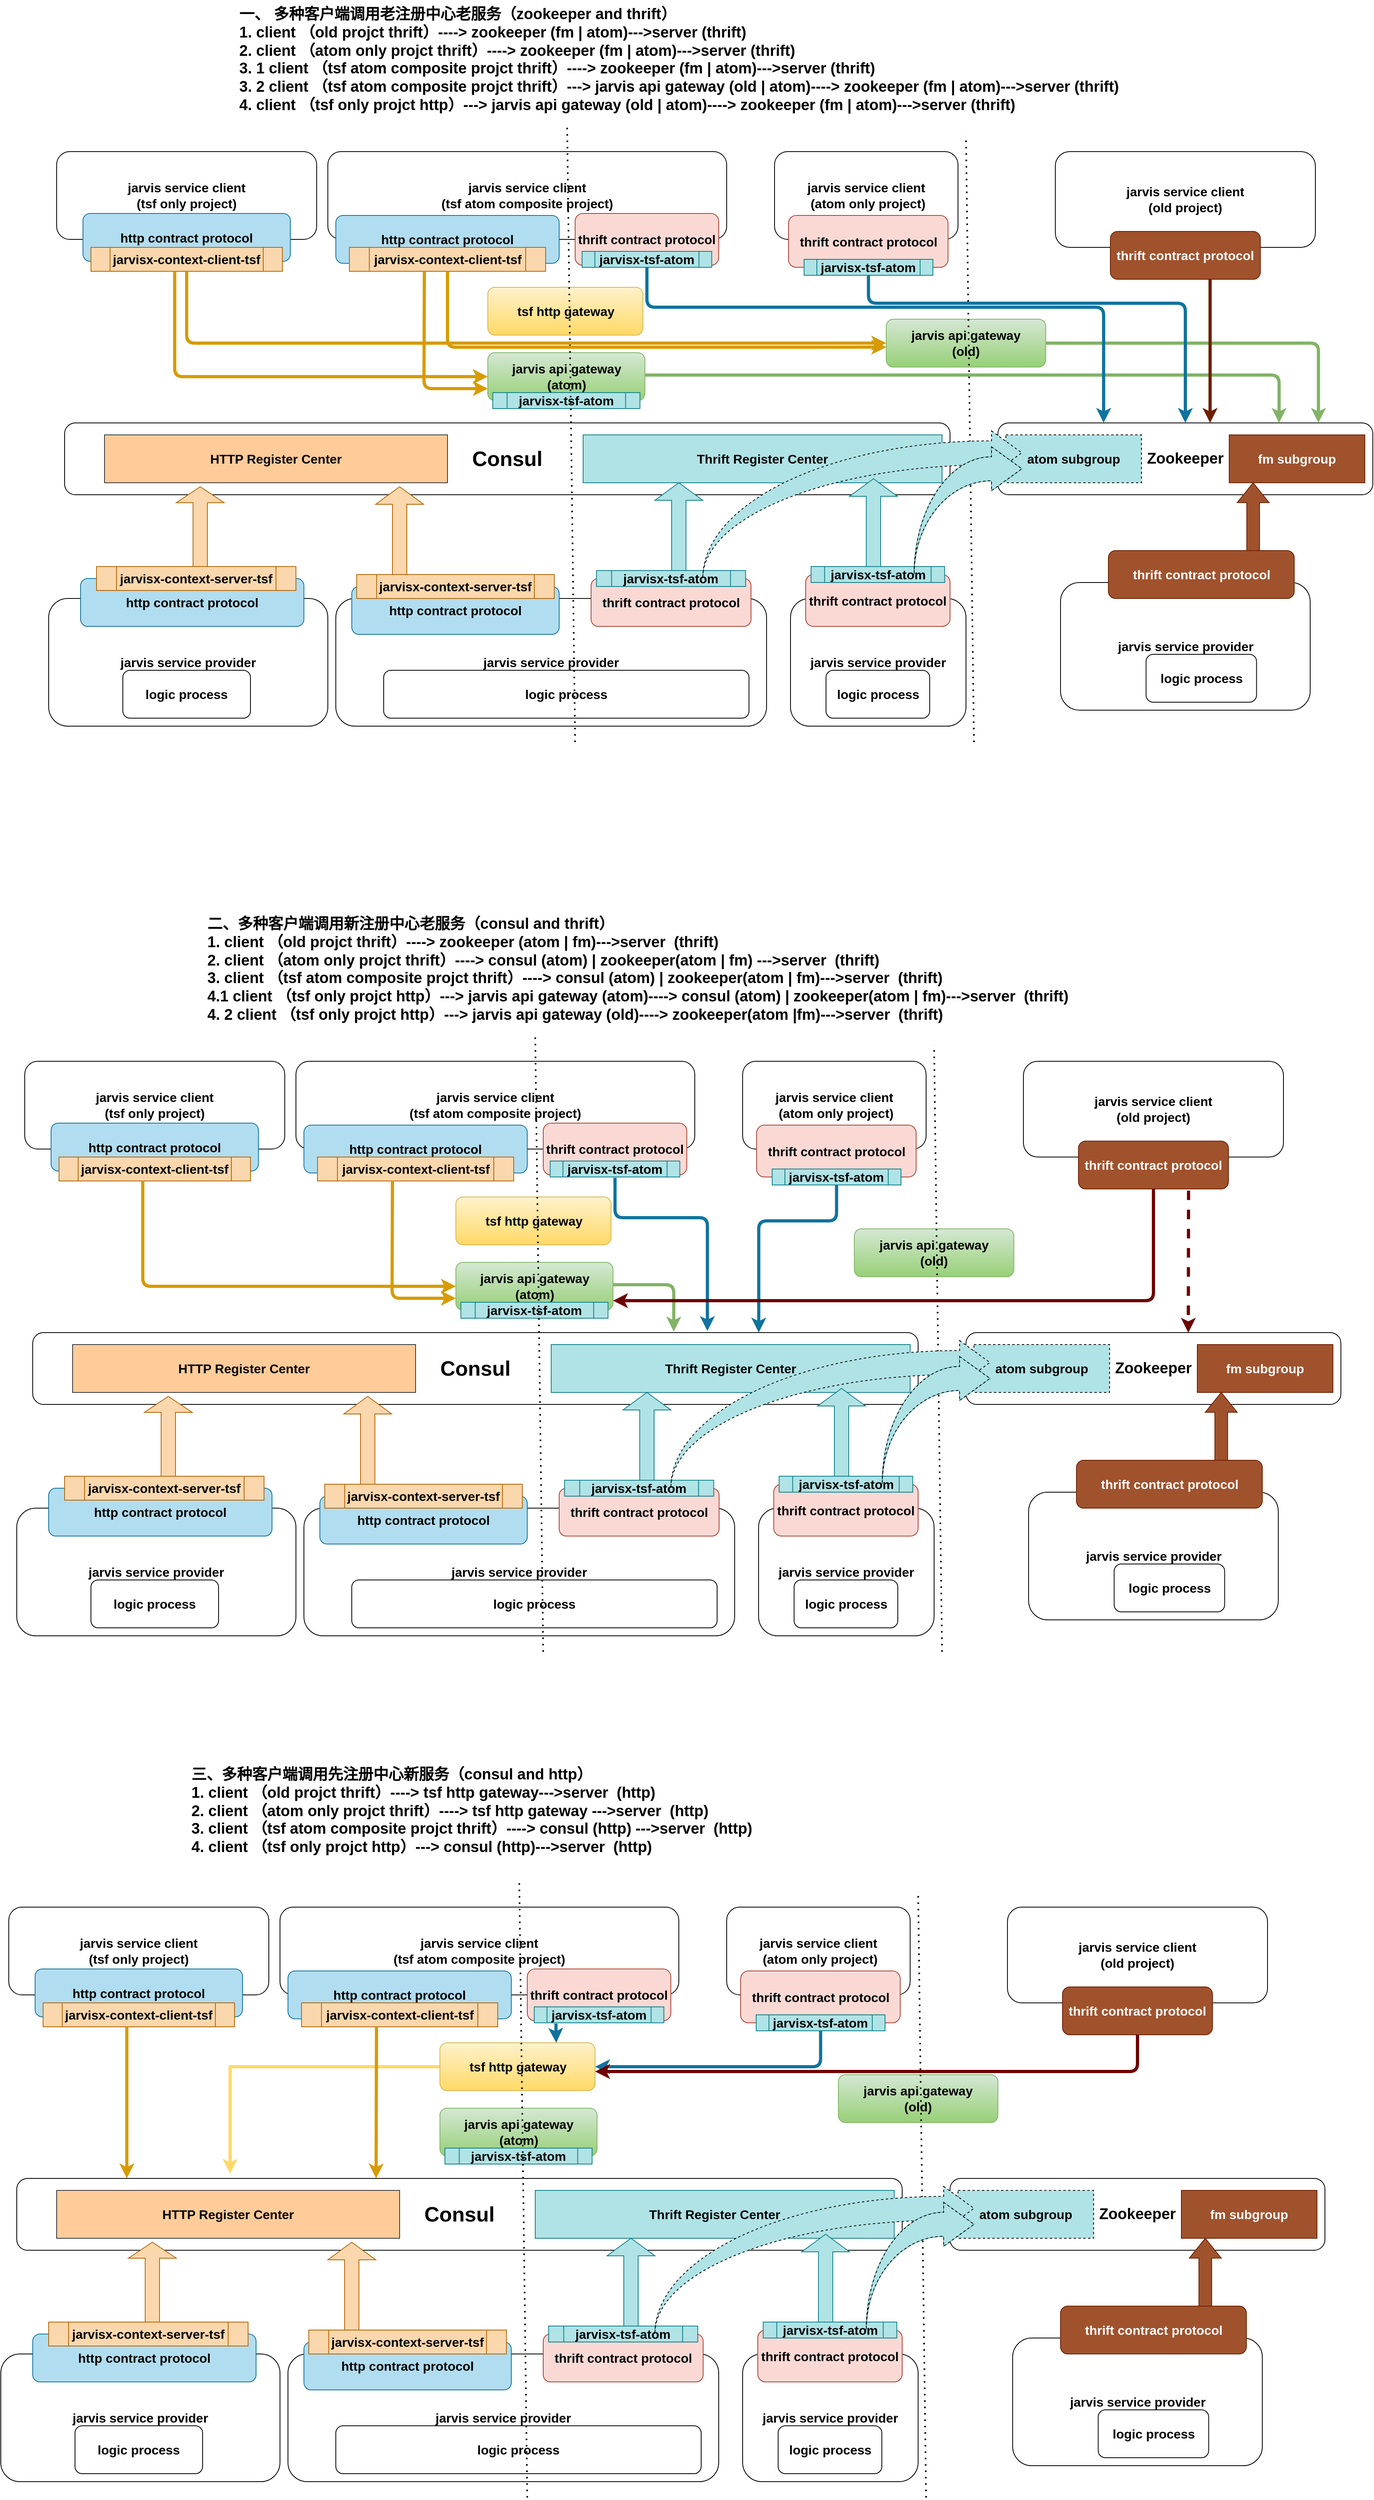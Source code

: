 <mxfile version="14.1.9" type="github">
  <diagram id="-b68cmkpjly45NJEYMcE" name="Page-1">
    <mxGraphModel dx="3504" dy="2352" grid="1" gridSize="10" guides="1" tooltips="1" connect="1" arrows="1" fold="1" page="1" pageScale="1" pageWidth="827" pageHeight="1169" math="0" shadow="0">
      <root>
        <mxCell id="0" />
        <mxCell id="1" parent="0" />
        <mxCell id="J-GAMBitPqSNVD4_ut0o-4" value="jarvis service provider" style="rounded=1;whiteSpace=wrap;html=1;fontStyle=1;align=center;horizontal=1;fontSize=16;" parent="1" vertex="1">
          <mxGeometry x="-260" y="390" width="540" height="160" as="geometry" />
        </mxCell>
        <mxCell id="J-GAMBitPqSNVD4_ut0o-15" value="tsf http gateway" style="rounded=1;whiteSpace=wrap;html=1;gradientColor=#ffd966;fillColor=#fff2cc;strokeColor=#d6b656;fontStyle=1;align=center;horizontal=1;fontSize=16;" parent="1" vertex="1">
          <mxGeometry x="-69.5" width="194.5" height="60" as="geometry" />
        </mxCell>
        <mxCell id="J-GAMBitPqSNVD4_ut0o-18" value="jarvis api gateway&lt;br style=&quot;font-size: 16px;&quot;&gt;(old)" style="rounded=1;whiteSpace=wrap;html=1;gradientColor=#97d077;fillColor=#d5e8d4;strokeColor=#82b366;fontStyle=1;align=center;horizontal=1;fontSize=16;" parent="1" vertex="1">
          <mxGeometry x="430" y="40" width="200" height="60" as="geometry" />
        </mxCell>
        <mxCell id="J-GAMBitPqSNVD4_ut0o-32" value="logic process" style="rounded=1;whiteSpace=wrap;html=1;fontStyle=1;align=center;horizontal=1;fontSize=16;" parent="1" vertex="1">
          <mxGeometry x="-200" y="480" width="458" height="60" as="geometry" />
        </mxCell>
        <mxCell id="J-GAMBitPqSNVD4_ut0o-40" value="Consul" style="rounded=1;whiteSpace=wrap;html=1;fontStyle=1;align=center;horizontal=1;fontSize=26;" parent="1" vertex="1">
          <mxGeometry x="-600" y="170" width="1110" height="90" as="geometry" />
        </mxCell>
        <mxCell id="J-GAMBitPqSNVD4_ut0o-41" value="Thrift Register Center" style="rounded=0;whiteSpace=wrap;html=1;fontStyle=1;align=center;horizontal=1;fontSize=16;fillColor=#b0e3e6;strokeColor=#0e8088;" parent="1" vertex="1">
          <mxGeometry x="50" y="185" width="450" height="60" as="geometry" />
        </mxCell>
        <mxCell id="J-GAMBitPqSNVD4_ut0o-42" value="HTTP Register Center" style="rounded=0;whiteSpace=wrap;html=1;fontStyle=1;align=center;horizontal=1;fontSize=16;fillColor=#ffcc99;strokeColor=#36393d;" parent="1" vertex="1">
          <mxGeometry x="-550" y="185" width="430" height="60" as="geometry" />
        </mxCell>
        <mxCell id="J-GAMBitPqSNVD4_ut0o-50" value="thrift contract protocol" style="rounded=1;whiteSpace=wrap;html=1;fillColor=#fad9d5;strokeColor=#ae4132;fontStyle=1;align=center;horizontal=1;fontSize=16;" parent="1" vertex="1">
          <mxGeometry x="60" y="365" width="200.5" height="60" as="geometry" />
        </mxCell>
        <mxCell id="J-GAMBitPqSNVD4_ut0o-51" value="jarvisx-tsf-atom" style="shape=process;whiteSpace=wrap;html=1;backgroundOutline=1;fillColor=#b0e3e6;strokeColor=#0e8088;fontStyle=1;align=center;horizontal=1;fontSize=16;" parent="1" vertex="1">
          <mxGeometry x="66.75" y="355" width="187" height="20" as="geometry" />
        </mxCell>
        <mxCell id="J-GAMBitPqSNVD4_ut0o-58" value="jarvis service client&lt;br style=&quot;font-size: 16px;&quot;&gt;(old project)" style="rounded=1;whiteSpace=wrap;html=1;fontStyle=1;align=center;horizontal=1;fontSize=16;" parent="1" vertex="1">
          <mxGeometry x="642" y="-170" width="326" height="120" as="geometry" />
        </mxCell>
        <mxCell id="J-GAMBitPqSNVD4_ut0o-61" value="thrift contract protocol" style="rounded=1;whiteSpace=wrap;html=1;fillColor=#a0522d;strokeColor=#6D1F00;fontColor=#ffffff;fontStyle=1;align=center;horizontal=1;fontSize=16;" parent="1" vertex="1">
          <mxGeometry x="711" y="-70" width="188" height="60" as="geometry" />
        </mxCell>
        <mxCell id="J-GAMBitPqSNVD4_ut0o-62" value="jarvis service provider" style="rounded=1;whiteSpace=wrap;html=1;fontStyle=1;align=center;horizontal=1;fontSize=16;" parent="1" vertex="1">
          <mxGeometry x="648.5" y="370" width="313" height="160" as="geometry" />
        </mxCell>
        <mxCell id="J-GAMBitPqSNVD4_ut0o-63" value="thrift contract protocol" style="rounded=1;whiteSpace=wrap;html=1;fillColor=#a0522d;strokeColor=#6D1F00;fontColor=#ffffff;fontStyle=1;align=center;horizontal=1;fontSize=16;" parent="1" vertex="1">
          <mxGeometry x="708.5" y="330" width="233" height="60" as="geometry" />
        </mxCell>
        <mxCell id="J-GAMBitPqSNVD4_ut0o-65" value="Zookeeper" style="rounded=1;whiteSpace=wrap;html=1;fontStyle=1;align=center;horizontal=1;fontSize=19;" parent="1" vertex="1">
          <mxGeometry x="570" y="170" width="470" height="90" as="geometry" />
        </mxCell>
        <mxCell id="J-GAMBitPqSNVD4_ut0o-66" value="atom subgroup" style="rounded=0;whiteSpace=wrap;html=1;fontStyle=1;align=center;horizontal=1;fontSize=16;fillColor=#b0e3e6;dashed=1;strokeColor=#050505;" parent="1" vertex="1">
          <mxGeometry x="580" y="185" width="170" height="60" as="geometry" />
        </mxCell>
        <mxCell id="J-GAMBitPqSNVD4_ut0o-67" value="fm subgroup" style="rounded=0;whiteSpace=wrap;html=1;fontStyle=1;align=center;horizontal=1;fontSize=16;fillColor=#a0522d;strokeColor=#6D1F00;fontColor=#ffffff;" parent="1" vertex="1">
          <mxGeometry x="860" y="185" width="170" height="60" as="geometry" />
        </mxCell>
        <mxCell id="J-GAMBitPqSNVD4_ut0o-68" value="" style="endArrow=none;dashed=1;html=1;dashPattern=1 3;strokeWidth=2;fontStyle=1;align=center;horizontal=1;fontSize=16;" parent="1" edge="1">
          <mxGeometry width="50" height="50" relative="1" as="geometry">
            <mxPoint x="540" y="570" as="sourcePoint" />
            <mxPoint x="530" y="-190" as="targetPoint" />
          </mxGeometry>
        </mxCell>
        <mxCell id="J-GAMBitPqSNVD4_ut0o-69" value="logic process" style="rounded=1;whiteSpace=wrap;html=1;fontStyle=1;align=center;horizontal=1;fontSize=16;" parent="1" vertex="1">
          <mxGeometry x="755.75" y="460" width="138.5" height="60" as="geometry" />
        </mxCell>
        <mxCell id="J-GAMBitPqSNVD4_ut0o-73" value="jarvis api gateway&lt;br style=&quot;font-size: 16px;&quot;&gt;(atom)" style="rounded=1;whiteSpace=wrap;html=1;gradientColor=#97d077;fillColor=#d5e8d4;strokeColor=#82b366;fontStyle=1;align=center;horizontal=1;fontSize=16;" parent="1" vertex="1">
          <mxGeometry x="-69.5" y="82" width="197" height="60" as="geometry" />
        </mxCell>
        <mxCell id="J-GAMBitPqSNVD4_ut0o-74" value="jarvisx-tsf-atom" style="shape=process;whiteSpace=wrap;html=1;backgroundOutline=1;fillColor=#b0e3e6;strokeColor=#0e8088;fontStyle=1;align=center;horizontal=1;fontSize=16;" parent="1" vertex="1">
          <mxGeometry x="-63.25" y="132" width="184.5" height="20" as="geometry" />
        </mxCell>
        <mxCell id="J-GAMBitPqSNVD4_ut0o-75" value="http contract protocol" style="rounded=1;whiteSpace=wrap;html=1;fillColor=#b1ddf0;strokeColor=#10739e;fontStyle=1;align=center;horizontal=1;fontSize=16;" parent="1" vertex="1">
          <mxGeometry x="-240" y="375" width="260" height="60" as="geometry" />
        </mxCell>
        <mxCell id="J-GAMBitPqSNVD4_ut0o-76" value="jarvisx-context-server-tsf" style="shape=process;whiteSpace=wrap;html=1;backgroundOutline=1;fillColor=#fad7ac;strokeColor=#b46504;fontStyle=1;align=center;horizontal=1;fontSize=16;" parent="1" vertex="1">
          <mxGeometry x="-233.87" y="360" width="247.75" height="30" as="geometry" />
        </mxCell>
        <mxCell id="J-GAMBitPqSNVD4_ut0o-77" value="jarvis service client&lt;br style=&quot;font-size: 16px;&quot;&gt;(tsf atom composite project)" style="rounded=1;whiteSpace=wrap;html=1;fontStyle=1;align=center;horizontal=1;fontSize=16;" parent="1" vertex="1">
          <mxGeometry x="-270" y="-170" width="500" height="110" as="geometry" />
        </mxCell>
        <mxCell id="J-GAMBitPqSNVD4_ut0o-78" value="jarvis service client &lt;br style=&quot;font-size: 16px;&quot;&gt;(tsf only project)" style="rounded=1;whiteSpace=wrap;html=1;fontStyle=1;align=center;horizontal=1;fontSize=16;" parent="1" vertex="1">
          <mxGeometry x="-610" y="-170" width="326" height="110" as="geometry" />
        </mxCell>
        <mxCell id="J-GAMBitPqSNVD4_ut0o-79" value="http contract protocol" style="rounded=1;whiteSpace=wrap;html=1;fillColor=#b1ddf0;strokeColor=#10739e;fontStyle=1;align=center;horizontal=1;fontSize=16;" parent="1" vertex="1">
          <mxGeometry x="-577" y="-92.5" width="260" height="60" as="geometry" />
        </mxCell>
        <mxCell id="J-GAMBitPqSNVD4_ut0o-80" value="jarvisx-context-client-tsf" style="shape=process;whiteSpace=wrap;html=1;backgroundOutline=1;fillColor=#fad7ac;strokeColor=#b46504;fontStyle=1;align=center;horizontal=1;fontSize=16;" parent="1" vertex="1">
          <mxGeometry x="-567" y="-50" width="240" height="30" as="geometry" />
        </mxCell>
        <mxCell id="J-GAMBitPqSNVD4_ut0o-81" value="jarvis service client&lt;br style=&quot;font-size: 16px;&quot;&gt;&amp;nbsp;(atom only project)" style="rounded=1;whiteSpace=wrap;html=1;fontStyle=1;align=center;horizontal=1;fontSize=16;" parent="1" vertex="1">
          <mxGeometry x="290" y="-170" width="230" height="110" as="geometry" />
        </mxCell>
        <mxCell id="J-GAMBitPqSNVD4_ut0o-82" value="thrift contract protocol" style="rounded=1;whiteSpace=wrap;html=1;fillColor=#fad9d5;strokeColor=#ae4132;fontStyle=1;align=center;horizontal=1;fontSize=16;" parent="1" vertex="1">
          <mxGeometry x="307.5" y="-90" width="200" height="65" as="geometry" />
        </mxCell>
        <mxCell id="J-GAMBitPqSNVD4_ut0o-83" value="jarvisx-tsf-atom" style="shape=process;whiteSpace=wrap;html=1;backgroundOutline=1;fillColor=#b0e3e6;strokeColor=#0e8088;fontStyle=1;align=center;horizontal=1;fontSize=16;" parent="1" vertex="1">
          <mxGeometry x="327" y="-35" width="161.5" height="20" as="geometry" />
        </mxCell>
        <mxCell id="J-GAMBitPqSNVD4_ut0o-84" value="" style="endArrow=none;dashed=1;html=1;dashPattern=1 3;strokeWidth=2;fontStyle=1;align=center;horizontal=1;fontSize=16;" parent="1" edge="1">
          <mxGeometry width="50" height="50" relative="1" as="geometry">
            <mxPoint x="40" y="570" as="sourcePoint" />
            <mxPoint x="30" y="-200" as="targetPoint" />
          </mxGeometry>
        </mxCell>
        <mxCell id="J-GAMBitPqSNVD4_ut0o-85" value="http contract protocol" style="rounded=1;whiteSpace=wrap;html=1;fillColor=#b1ddf0;strokeColor=#10739e;fontStyle=1;align=center;horizontal=1;fontSize=16;" parent="1" vertex="1">
          <mxGeometry x="-260" y="-90" width="280" height="60" as="geometry" />
        </mxCell>
        <mxCell id="J-GAMBitPqSNVD4_ut0o-86" value="jarvisx-context-client-tsf" style="shape=process;whiteSpace=wrap;html=1;backgroundOutline=1;fillColor=#fad7ac;strokeColor=#b46504;fontStyle=1;align=center;horizontal=1;fontSize=16;" parent="1" vertex="1">
          <mxGeometry x="-243" y="-50" width="246" height="30" as="geometry" />
        </mxCell>
        <mxCell id="J-GAMBitPqSNVD4_ut0o-87" value="thrift contract protocol" style="rounded=1;whiteSpace=wrap;html=1;fillColor=#fad9d5;strokeColor=#ae4132;fontStyle=1;align=center;horizontal=1;fontSize=16;" parent="1" vertex="1">
          <mxGeometry x="40" y="-92.5" width="180" height="65" as="geometry" />
        </mxCell>
        <mxCell id="J-GAMBitPqSNVD4_ut0o-88" value="jarvisx-tsf-atom" style="shape=process;whiteSpace=wrap;html=1;backgroundOutline=1;fillColor=#b0e3e6;strokeColor=#0e8088;fontStyle=1;align=center;horizontal=1;fontSize=16;" parent="1" vertex="1">
          <mxGeometry x="48.75" y="-45" width="162.5" height="20" as="geometry" />
        </mxCell>
        <mxCell id="Yk1hcENggpTfmtGuUN9E-1" value="jarvis service provider" style="rounded=1;whiteSpace=wrap;html=1;fontStyle=1;align=center;horizontal=1;fontSize=16;" parent="1" vertex="1">
          <mxGeometry x="-620" y="390" width="350" height="160" as="geometry" />
        </mxCell>
        <mxCell id="Yk1hcENggpTfmtGuUN9E-3" value="logic process" style="rounded=1;whiteSpace=wrap;html=1;fontStyle=1;align=center;horizontal=1;fontSize=16;" parent="1" vertex="1">
          <mxGeometry x="-527" y="480" width="160" height="60" as="geometry" />
        </mxCell>
        <mxCell id="Yk1hcENggpTfmtGuUN9E-4" value="http contract protocol" style="rounded=1;whiteSpace=wrap;html=1;fillColor=#b1ddf0;strokeColor=#10739e;fontStyle=1;align=center;horizontal=1;fontSize=16;" parent="1" vertex="1">
          <mxGeometry x="-580" y="365" width="280" height="60" as="geometry" />
        </mxCell>
        <mxCell id="Yk1hcENggpTfmtGuUN9E-5" value="jarvisx-context-server-tsf" style="shape=process;whiteSpace=wrap;html=1;backgroundOutline=1;fillColor=#fad7ac;strokeColor=#b46504;fontStyle=1;align=center;horizontal=1;fontSize=16;" parent="1" vertex="1">
          <mxGeometry x="-560" y="350" width="250" height="30" as="geometry" />
        </mxCell>
        <mxCell id="Yk1hcENggpTfmtGuUN9E-6" value="jarvis service provider" style="rounded=1;whiteSpace=wrap;html=1;fontStyle=1;align=center;horizontal=1;fontSize=16;" parent="1" vertex="1">
          <mxGeometry x="310" y="390" width="220" height="160" as="geometry" />
        </mxCell>
        <mxCell id="Yk1hcENggpTfmtGuUN9E-7" value="logic process" style="rounded=1;whiteSpace=wrap;html=1;fontStyle=1;align=center;horizontal=1;fontSize=16;" parent="1" vertex="1">
          <mxGeometry x="354.5" y="480" width="130" height="60" as="geometry" />
        </mxCell>
        <mxCell id="Yk1hcENggpTfmtGuUN9E-10" value="thrift contract protocol" style="rounded=1;whiteSpace=wrap;html=1;fillColor=#fad9d5;strokeColor=#ae4132;fontStyle=1;align=center;horizontal=1;fontSize=16;" parent="1" vertex="1">
          <mxGeometry x="329" y="360" width="181" height="65" as="geometry" />
        </mxCell>
        <mxCell id="Yk1hcENggpTfmtGuUN9E-11" value="jarvisx-tsf-atom" style="shape=process;whiteSpace=wrap;html=1;backgroundOutline=1;fillColor=#b0e3e6;strokeColor=#0e8088;fontStyle=1;align=center;horizontal=1;fontSize=16;" parent="1" vertex="1">
          <mxGeometry x="335.75" y="350" width="167.5" height="20" as="geometry" />
        </mxCell>
        <mxCell id="4Uo-slI3aMZufZxtW_4q-7" value="" style="shape=singleArrow;direction=north;whiteSpace=wrap;html=1;fontSize=19;align=left;fillColor=#fad7ac;strokeColor=#b46504;" vertex="1" parent="1">
          <mxGeometry x="-460" y="250" width="60" height="100" as="geometry" />
        </mxCell>
        <mxCell id="4Uo-slI3aMZufZxtW_4q-8" value="" style="shape=singleArrow;direction=north;whiteSpace=wrap;html=1;fontSize=19;align=left;fillColor=#fad7ac;strokeColor=#b46504;" vertex="1" parent="1">
          <mxGeometry x="-210" y="250" width="60" height="110" as="geometry" />
        </mxCell>
        <mxCell id="4Uo-slI3aMZufZxtW_4q-9" value="" style="shape=singleArrow;direction=north;whiteSpace=wrap;html=1;fontSize=19;align=left;fillColor=#b0e3e6;strokeColor=#0e8088;" vertex="1" parent="1">
          <mxGeometry x="140" y="245" width="60" height="110" as="geometry" />
        </mxCell>
        <mxCell id="4Uo-slI3aMZufZxtW_4q-10" value="" style="shape=singleArrow;direction=north;whiteSpace=wrap;html=1;fontSize=19;align=left;fillColor=#b0e3e6;strokeColor=#0e8088;" vertex="1" parent="1">
          <mxGeometry x="384" y="240" width="60" height="110" as="geometry" />
        </mxCell>
        <mxCell id="4Uo-slI3aMZufZxtW_4q-14" value="" style="html=1;shadow=0;align=center;verticalAlign=middle;shape=mxgraph.arrows2.jumpInArrow;dy=15;dx=38;arrowHead=55;fontSize=19;fillColor=#b0e3e6;dashed=1;strokeColor=#050505;" vertex="1" parent="1">
          <mxGeometry x="200" y="180" width="400" height="185" as="geometry" />
        </mxCell>
        <mxCell id="4Uo-slI3aMZufZxtW_4q-15" value="" style="html=1;shadow=0;align=center;verticalAlign=middle;shape=mxgraph.arrows2.jumpInArrow;dy=15;dx=38;arrowHead=55;fontSize=19;fillColor=#b0e3e6;strokeColor=#0e8088;" vertex="1" parent="1">
          <mxGeometry x="465" y="200" width="135" height="160" as="geometry" />
        </mxCell>
        <mxCell id="4Uo-slI3aMZufZxtW_4q-17" value="" style="html=1;shadow=0;dashed=0;align=center;verticalAlign=middle;shape=mxgraph.arrows2.arrow;dy=0.6;dx=24.83;direction=north;notch=0;fontSize=19;fillColor=#a0522d;strokeColor=#6D1F00;fontColor=#ffffff;" vertex="1" parent="1">
          <mxGeometry x="870" y="245" width="40" height="85" as="geometry" />
        </mxCell>
        <mxCell id="4Uo-slI3aMZufZxtW_4q-18" value="" style="html=1;shadow=0;align=center;verticalAlign=middle;shape=mxgraph.arrows2.jumpInArrow;dy=15;dx=38;arrowHead=55;fontSize=19;fillColor=#b0e3e6;dashed=1;strokeColor=#050505;" vertex="1" parent="1">
          <mxGeometry x="465" y="200" width="135" height="160" as="geometry" />
        </mxCell>
        <mxCell id="4Uo-slI3aMZufZxtW_4q-24" value="" style="edgeStyle=elbowEdgeStyle;elbow=horizontal;endArrow=classic;html=1;strokeColor=#d79b00;fontSize=19;align=center;entryX=0;entryY=0.5;entryDx=0;entryDy=0;gradientColor=#ffa500;fillColor=#ffcd28;strokeWidth=4;" edge="1" parent="1" target="J-GAMBitPqSNVD4_ut0o-73">
          <mxGeometry width="50" height="50" relative="1" as="geometry">
            <mxPoint x="-462" y="-20" as="sourcePoint" />
            <mxPoint x="-40" y="160" as="targetPoint" />
            <Array as="points">
              <mxPoint x="-462" y="30" />
            </Array>
          </mxGeometry>
        </mxCell>
        <mxCell id="4Uo-slI3aMZufZxtW_4q-26" value="" style="edgeStyle=elbowEdgeStyle;elbow=horizontal;endArrow=classic;html=1;strokeColor=#d79b00;fontSize=19;align=center;entryX=0;entryY=0.75;entryDx=0;entryDy=0;gradientColor=#ffa500;fillColor=#ffcd28;strokeWidth=4;" edge="1" parent="1" target="J-GAMBitPqSNVD4_ut0o-73">
          <mxGeometry width="50" height="50" relative="1" as="geometry">
            <mxPoint x="-149" y="-20" as="sourcePoint" />
            <mxPoint x="-69.5" y="92.5" as="targetPoint" />
            <Array as="points">
              <mxPoint x="-149.5" y="22.5" />
            </Array>
          </mxGeometry>
        </mxCell>
        <mxCell id="4Uo-slI3aMZufZxtW_4q-27" value="" style="edgeStyle=segmentEdgeStyle;endArrow=classic;html=1;strokeColor=#d79b00;fontSize=19;align=center;exitX=0.5;exitY=1;exitDx=0;exitDy=0;gradientColor=#ffa500;fillColor=#ffcd28;strokeWidth=4;" edge="1" parent="1" source="J-GAMBitPqSNVD4_ut0o-80" target="J-GAMBitPqSNVD4_ut0o-18">
          <mxGeometry width="50" height="50" relative="1" as="geometry">
            <mxPoint x="-440" y="-10" as="sourcePoint" />
            <mxPoint x="30" y="170" as="targetPoint" />
            <Array as="points">
              <mxPoint x="-447" y="70" />
            </Array>
          </mxGeometry>
        </mxCell>
        <mxCell id="4Uo-slI3aMZufZxtW_4q-28" value="" style="edgeStyle=segmentEdgeStyle;endArrow=classic;html=1;strokeColor=#d79b00;fontSize=19;align=center;exitX=0.5;exitY=1;exitDx=0;exitDy=0;gradientColor=#ffa500;fillColor=#ffcd28;strokeWidth=4;" edge="1" parent="1" source="J-GAMBitPqSNVD4_ut0o-86">
          <mxGeometry width="50" height="50" relative="1" as="geometry">
            <mxPoint x="-120" y="-10" as="sourcePoint" />
            <mxPoint x="430" y="75.059" as="targetPoint" />
            <Array as="points">
              <mxPoint x="-120" y="75" />
            </Array>
          </mxGeometry>
        </mxCell>
        <mxCell id="4Uo-slI3aMZufZxtW_4q-29" value="" style="edgeStyle=elbowEdgeStyle;elbow=vertical;endArrow=classic;html=1;strokeColor=#82b366;fontSize=19;align=center;entryX=0.75;entryY=0;entryDx=0;entryDy=0;gradientColor=#97d077;fillColor=#d5e8d4;strokeWidth=4;" edge="1" parent="1" target="J-GAMBitPqSNVD4_ut0o-65">
          <mxGeometry width="50" height="50" relative="1" as="geometry">
            <mxPoint x="127" y="110" as="sourcePoint" />
            <mxPoint x="620" y="90" as="targetPoint" />
            <Array as="points">
              <mxPoint x="550" y="110" />
            </Array>
          </mxGeometry>
        </mxCell>
        <mxCell id="4Uo-slI3aMZufZxtW_4q-30" value="" style="edgeStyle=elbowEdgeStyle;elbow=vertical;endArrow=classic;html=1;strokeColor=#82b366;fontSize=19;align=center;exitX=1;exitY=0.5;exitDx=0;exitDy=0;entryX=0.855;entryY=-0.001;entryDx=0;entryDy=0;entryPerimeter=0;gradientColor=#97d077;fillColor=#d5e8d4;strokeWidth=4;" edge="1" parent="1" source="J-GAMBitPqSNVD4_ut0o-18" target="J-GAMBitPqSNVD4_ut0o-65">
          <mxGeometry width="50" height="50" relative="1" as="geometry">
            <mxPoint x="160" y="108.92" as="sourcePoint" />
            <mxPoint x="970" y="160" as="targetPoint" />
            <Array as="points">
              <mxPoint x="820" y="70" />
            </Array>
          </mxGeometry>
        </mxCell>
        <mxCell id="4Uo-slI3aMZufZxtW_4q-32" value="" style="edgeStyle=elbowEdgeStyle;elbow=vertical;endArrow=classic;html=1;strokeColor=#10739e;fontSize=19;align=center;entryX=0.5;entryY=0;entryDx=0;entryDy=0;exitX=0.5;exitY=1;exitDx=0;exitDy=0;fillColor=#b1ddf0;strokeWidth=4;" edge="1" parent="1" source="J-GAMBitPqSNVD4_ut0o-83" target="J-GAMBitPqSNVD4_ut0o-65">
          <mxGeometry width="50" height="50" relative="1" as="geometry">
            <mxPoint x="340" y="50" as="sourcePoint" />
            <mxPoint x="390" as="targetPoint" />
            <Array as="points">
              <mxPoint x="660" y="20" />
            </Array>
          </mxGeometry>
        </mxCell>
        <mxCell id="4Uo-slI3aMZufZxtW_4q-34" value="" style="edgeStyle=elbowEdgeStyle;elbow=vertical;endArrow=classic;html=1;strokeColor=#10739e;fontSize=19;align=center;entryX=0.282;entryY=-0.001;entryDx=0;entryDy=0;entryPerimeter=0;exitX=0.5;exitY=1;exitDx=0;exitDy=0;fillColor=#b1ddf0;strokeWidth=4;" edge="1" parent="1" source="J-GAMBitPqSNVD4_ut0o-88" target="J-GAMBitPqSNVD4_ut0o-65">
          <mxGeometry width="50" height="50" relative="1" as="geometry">
            <mxPoint x="370.0" y="-10" as="sourcePoint" />
            <mxPoint x="877.7" y="176.08" as="targetPoint" />
            <Array as="points">
              <mxPoint x="622.25" y="25" />
            </Array>
          </mxGeometry>
        </mxCell>
        <mxCell id="4Uo-slI3aMZufZxtW_4q-37" value="&lt;b&gt;一、 多种客户端调用老注册中心老服务（zookeeper and thrift）&lt;br&gt;1. client （old projct thrift）----&amp;gt; zookeeper (fm | atom)---&amp;gt;server  (thrift)&lt;br&gt;2. client （atom only projct thrift）----&amp;gt; zookeeper (fm | atom)---&amp;gt;server  (thrift)&lt;br&gt;3. 1 client （tsf atom composite projct thrift）----&amp;gt; zookeeper (fm | atom)---&amp;gt;server  (thrift)&lt;br&gt;3. 2 client （tsf atom composite projct thrift）---&amp;gt; jarvis api gateway (old | atom)----&amp;gt; zookeeper (fm | atom)---&amp;gt;server  (thrift)&lt;br&gt;4. client （tsf only projct http）---&amp;gt; jarvis api gateway (old | atom)----&amp;gt; zookeeper (fm | atom)---&amp;gt;server  (thrift)&lt;/b&gt;" style="text;whiteSpace=wrap;html=1;fontSize=19;" vertex="1" parent="1">
          <mxGeometry x="-383" y="-360" width="1210" height="148" as="geometry" />
        </mxCell>
        <mxCell id="4Uo-slI3aMZufZxtW_4q-41" value="" style="endArrow=classic;html=1;strokeColor=#6D1F00;fontSize=19;align=center;exitX=0.5;exitY=1;exitDx=0;exitDy=0;entryX=0.5;entryY=0;entryDx=0;entryDy=0;fillColor=#a0522d;strokeWidth=4;" edge="1" parent="1">
          <mxGeometry width="50" height="50" relative="1" as="geometry">
            <mxPoint x="836" y="-10" as="sourcePoint" />
            <mxPoint x="836" y="170" as="targetPoint" />
          </mxGeometry>
        </mxCell>
        <mxCell id="4Uo-slI3aMZufZxtW_4q-44" value="jarvis service provider" style="rounded=1;whiteSpace=wrap;html=1;fontStyle=1;align=center;horizontal=1;fontSize=16;" vertex="1" parent="1">
          <mxGeometry x="-300" y="1530" width="540" height="160" as="geometry" />
        </mxCell>
        <mxCell id="4Uo-slI3aMZufZxtW_4q-45" value="tsf http gateway" style="rounded=1;whiteSpace=wrap;html=1;gradientColor=#ffd966;fillColor=#fff2cc;strokeColor=#d6b656;fontStyle=1;align=center;horizontal=1;fontSize=16;" vertex="1" parent="1">
          <mxGeometry x="-109.5" y="1140" width="194.5" height="60" as="geometry" />
        </mxCell>
        <mxCell id="4Uo-slI3aMZufZxtW_4q-46" value="jarvis api gateway&lt;br style=&quot;font-size: 16px;&quot;&gt;(old)" style="rounded=1;whiteSpace=wrap;html=1;gradientColor=#97d077;fillColor=#d5e8d4;strokeColor=#82b366;fontStyle=1;align=center;horizontal=1;fontSize=16;" vertex="1" parent="1">
          <mxGeometry x="390" y="1180" width="200" height="60" as="geometry" />
        </mxCell>
        <mxCell id="4Uo-slI3aMZufZxtW_4q-47" value="logic process" style="rounded=1;whiteSpace=wrap;html=1;fontStyle=1;align=center;horizontal=1;fontSize=16;" vertex="1" parent="1">
          <mxGeometry x="-240" y="1620" width="458" height="60" as="geometry" />
        </mxCell>
        <mxCell id="4Uo-slI3aMZufZxtW_4q-48" value="Consul" style="rounded=1;whiteSpace=wrap;html=1;fontStyle=1;align=center;horizontal=1;fontSize=26;" vertex="1" parent="1">
          <mxGeometry x="-640" y="1310" width="1110" height="90" as="geometry" />
        </mxCell>
        <mxCell id="4Uo-slI3aMZufZxtW_4q-49" value="Thrift Register Center" style="rounded=0;whiteSpace=wrap;html=1;fontStyle=1;align=center;horizontal=1;fontSize=16;fillColor=#b0e3e6;strokeColor=#0e8088;" vertex="1" parent="1">
          <mxGeometry x="10" y="1325" width="450" height="60" as="geometry" />
        </mxCell>
        <mxCell id="4Uo-slI3aMZufZxtW_4q-50" value="HTTP Register Center" style="rounded=0;whiteSpace=wrap;html=1;fontStyle=1;align=center;horizontal=1;fontSize=16;fillColor=#ffcc99;strokeColor=#36393d;" vertex="1" parent="1">
          <mxGeometry x="-590" y="1325" width="430" height="60" as="geometry" />
        </mxCell>
        <mxCell id="4Uo-slI3aMZufZxtW_4q-51" value="thrift contract protocol" style="rounded=1;whiteSpace=wrap;html=1;fillColor=#fad9d5;strokeColor=#ae4132;fontStyle=1;align=center;horizontal=1;fontSize=16;" vertex="1" parent="1">
          <mxGeometry x="20" y="1505" width="200.5" height="60" as="geometry" />
        </mxCell>
        <mxCell id="4Uo-slI3aMZufZxtW_4q-52" value="jarvisx-tsf-atom" style="shape=process;whiteSpace=wrap;html=1;backgroundOutline=1;fillColor=#b0e3e6;strokeColor=#0e8088;fontStyle=1;align=center;horizontal=1;fontSize=16;" vertex="1" parent="1">
          <mxGeometry x="26.75" y="1495" width="187" height="20" as="geometry" />
        </mxCell>
        <mxCell id="4Uo-slI3aMZufZxtW_4q-53" value="jarvis service client&lt;br style=&quot;font-size: 16px;&quot;&gt;(old project)" style="rounded=1;whiteSpace=wrap;html=1;fontStyle=1;align=center;horizontal=1;fontSize=16;" vertex="1" parent="1">
          <mxGeometry x="602" y="970" width="326" height="120" as="geometry" />
        </mxCell>
        <mxCell id="4Uo-slI3aMZufZxtW_4q-54" value="thrift contract protocol" style="rounded=1;whiteSpace=wrap;html=1;fillColor=#a0522d;strokeColor=#6D1F00;fontColor=#ffffff;fontStyle=1;align=center;horizontal=1;fontSize=16;" vertex="1" parent="1">
          <mxGeometry x="671" y="1070" width="188" height="60" as="geometry" />
        </mxCell>
        <mxCell id="4Uo-slI3aMZufZxtW_4q-55" value="jarvis service provider" style="rounded=1;whiteSpace=wrap;html=1;fontStyle=1;align=center;horizontal=1;fontSize=16;" vertex="1" parent="1">
          <mxGeometry x="608.5" y="1510" width="313" height="160" as="geometry" />
        </mxCell>
        <mxCell id="4Uo-slI3aMZufZxtW_4q-56" value="thrift contract protocol" style="rounded=1;whiteSpace=wrap;html=1;fillColor=#a0522d;strokeColor=#6D1F00;fontColor=#ffffff;fontStyle=1;align=center;horizontal=1;fontSize=16;" vertex="1" parent="1">
          <mxGeometry x="668.5" y="1470" width="233" height="60" as="geometry" />
        </mxCell>
        <mxCell id="4Uo-slI3aMZufZxtW_4q-57" value="Zookeeper" style="rounded=1;whiteSpace=wrap;html=1;fontStyle=1;align=center;horizontal=1;fontSize=19;" vertex="1" parent="1">
          <mxGeometry x="530" y="1310" width="470" height="90" as="geometry" />
        </mxCell>
        <mxCell id="4Uo-slI3aMZufZxtW_4q-58" value="atom subgroup" style="rounded=0;whiteSpace=wrap;html=1;fontStyle=1;align=center;horizontal=1;fontSize=16;fillColor=#b0e3e6;dashed=1;strokeColor=#050505;" vertex="1" parent="1">
          <mxGeometry x="540" y="1325" width="170" height="60" as="geometry" />
        </mxCell>
        <mxCell id="4Uo-slI3aMZufZxtW_4q-59" value="fm subgroup" style="rounded=0;whiteSpace=wrap;html=1;fontStyle=1;align=center;horizontal=1;fontSize=16;fillColor=#a0522d;strokeColor=#6D1F00;fontColor=#ffffff;" vertex="1" parent="1">
          <mxGeometry x="820" y="1325" width="170" height="60" as="geometry" />
        </mxCell>
        <mxCell id="4Uo-slI3aMZufZxtW_4q-60" value="" style="endArrow=none;dashed=1;html=1;dashPattern=1 3;strokeWidth=2;fontStyle=1;align=center;horizontal=1;fontSize=16;" edge="1" parent="1">
          <mxGeometry width="50" height="50" relative="1" as="geometry">
            <mxPoint x="500" y="1710" as="sourcePoint" />
            <mxPoint x="490" y="950" as="targetPoint" />
          </mxGeometry>
        </mxCell>
        <mxCell id="4Uo-slI3aMZufZxtW_4q-61" value="logic process" style="rounded=1;whiteSpace=wrap;html=1;fontStyle=1;align=center;horizontal=1;fontSize=16;" vertex="1" parent="1">
          <mxGeometry x="715.75" y="1600" width="138.5" height="60" as="geometry" />
        </mxCell>
        <mxCell id="4Uo-slI3aMZufZxtW_4q-62" value="jarvis api gateway&lt;br style=&quot;font-size: 16px;&quot;&gt;(atom)" style="rounded=1;whiteSpace=wrap;html=1;gradientColor=#97d077;fillColor=#d5e8d4;strokeColor=#82b366;fontStyle=1;align=center;horizontal=1;fontSize=16;" vertex="1" parent="1">
          <mxGeometry x="-109.5" y="1222" width="197" height="60" as="geometry" />
        </mxCell>
        <mxCell id="4Uo-slI3aMZufZxtW_4q-63" value="jarvisx-tsf-atom" style="shape=process;whiteSpace=wrap;html=1;backgroundOutline=1;fillColor=#b0e3e6;strokeColor=#0e8088;fontStyle=1;align=center;horizontal=1;fontSize=16;" vertex="1" parent="1">
          <mxGeometry x="-103.25" y="1272" width="184.5" height="20" as="geometry" />
        </mxCell>
        <mxCell id="4Uo-slI3aMZufZxtW_4q-64" value="http contract protocol" style="rounded=1;whiteSpace=wrap;html=1;fillColor=#b1ddf0;strokeColor=#10739e;fontStyle=1;align=center;horizontal=1;fontSize=16;" vertex="1" parent="1">
          <mxGeometry x="-280" y="1515" width="260" height="60" as="geometry" />
        </mxCell>
        <mxCell id="4Uo-slI3aMZufZxtW_4q-65" value="jarvisx-context-server-tsf" style="shape=process;whiteSpace=wrap;html=1;backgroundOutline=1;fillColor=#fad7ac;strokeColor=#b46504;fontStyle=1;align=center;horizontal=1;fontSize=16;" vertex="1" parent="1">
          <mxGeometry x="-273.87" y="1500" width="247.75" height="30" as="geometry" />
        </mxCell>
        <mxCell id="4Uo-slI3aMZufZxtW_4q-66" value="jarvis service client&lt;br style=&quot;font-size: 16px;&quot;&gt;(tsf atom composite project)" style="rounded=1;whiteSpace=wrap;html=1;fontStyle=1;align=center;horizontal=1;fontSize=16;" vertex="1" parent="1">
          <mxGeometry x="-310" y="970" width="500" height="110" as="geometry" />
        </mxCell>
        <mxCell id="4Uo-slI3aMZufZxtW_4q-67" value="jarvis service client &lt;br style=&quot;font-size: 16px;&quot;&gt;(tsf only project)" style="rounded=1;whiteSpace=wrap;html=1;fontStyle=1;align=center;horizontal=1;fontSize=16;" vertex="1" parent="1">
          <mxGeometry x="-650" y="970" width="326" height="110" as="geometry" />
        </mxCell>
        <mxCell id="4Uo-slI3aMZufZxtW_4q-68" value="http contract protocol" style="rounded=1;whiteSpace=wrap;html=1;fillColor=#b1ddf0;strokeColor=#10739e;fontStyle=1;align=center;horizontal=1;fontSize=16;" vertex="1" parent="1">
          <mxGeometry x="-617" y="1047.5" width="260" height="60" as="geometry" />
        </mxCell>
        <mxCell id="4Uo-slI3aMZufZxtW_4q-69" value="jarvisx-context-client-tsf" style="shape=process;whiteSpace=wrap;html=1;backgroundOutline=1;fillColor=#fad7ac;strokeColor=#b46504;fontStyle=1;align=center;horizontal=1;fontSize=16;" vertex="1" parent="1">
          <mxGeometry x="-607" y="1090" width="240" height="30" as="geometry" />
        </mxCell>
        <mxCell id="4Uo-slI3aMZufZxtW_4q-70" value="jarvis service client&lt;br style=&quot;font-size: 16px;&quot;&gt;&amp;nbsp;(atom only project)" style="rounded=1;whiteSpace=wrap;html=1;fontStyle=1;align=center;horizontal=1;fontSize=16;" vertex="1" parent="1">
          <mxGeometry x="250" y="970" width="230" height="110" as="geometry" />
        </mxCell>
        <mxCell id="4Uo-slI3aMZufZxtW_4q-71" value="thrift contract protocol" style="rounded=1;whiteSpace=wrap;html=1;fillColor=#fad9d5;strokeColor=#ae4132;fontStyle=1;align=center;horizontal=1;fontSize=16;" vertex="1" parent="1">
          <mxGeometry x="267.5" y="1050" width="200" height="65" as="geometry" />
        </mxCell>
        <mxCell id="4Uo-slI3aMZufZxtW_4q-72" value="jarvisx-tsf-atom" style="shape=process;whiteSpace=wrap;html=1;backgroundOutline=1;fillColor=#b0e3e6;strokeColor=#0e8088;fontStyle=1;align=center;horizontal=1;fontSize=16;" vertex="1" parent="1">
          <mxGeometry x="287" y="1105" width="161.5" height="20" as="geometry" />
        </mxCell>
        <mxCell id="4Uo-slI3aMZufZxtW_4q-73" value="" style="endArrow=none;dashed=1;html=1;dashPattern=1 3;strokeWidth=2;fontStyle=1;align=center;horizontal=1;fontSize=16;" edge="1" parent="1">
          <mxGeometry width="50" height="50" relative="1" as="geometry">
            <mxPoint y="1710" as="sourcePoint" />
            <mxPoint x="-10" y="940" as="targetPoint" />
          </mxGeometry>
        </mxCell>
        <mxCell id="4Uo-slI3aMZufZxtW_4q-74" value="http contract protocol" style="rounded=1;whiteSpace=wrap;html=1;fillColor=#b1ddf0;strokeColor=#10739e;fontStyle=1;align=center;horizontal=1;fontSize=16;" vertex="1" parent="1">
          <mxGeometry x="-300" y="1050" width="280" height="60" as="geometry" />
        </mxCell>
        <mxCell id="4Uo-slI3aMZufZxtW_4q-75" value="jarvisx-context-client-tsf" style="shape=process;whiteSpace=wrap;html=1;backgroundOutline=1;fillColor=#fad7ac;strokeColor=#b46504;fontStyle=1;align=center;horizontal=1;fontSize=16;" vertex="1" parent="1">
          <mxGeometry x="-283" y="1090" width="246" height="30" as="geometry" />
        </mxCell>
        <mxCell id="4Uo-slI3aMZufZxtW_4q-76" value="thrift contract protocol" style="rounded=1;whiteSpace=wrap;html=1;fillColor=#fad9d5;strokeColor=#ae4132;fontStyle=1;align=center;horizontal=1;fontSize=16;" vertex="1" parent="1">
          <mxGeometry y="1047.5" width="180" height="65" as="geometry" />
        </mxCell>
        <mxCell id="4Uo-slI3aMZufZxtW_4q-77" value="jarvisx-tsf-atom" style="shape=process;whiteSpace=wrap;html=1;backgroundOutline=1;fillColor=#b0e3e6;strokeColor=#0e8088;fontStyle=1;align=center;horizontal=1;fontSize=16;" vertex="1" parent="1">
          <mxGeometry x="8.75" y="1095" width="162.5" height="20" as="geometry" />
        </mxCell>
        <mxCell id="4Uo-slI3aMZufZxtW_4q-78" value="jarvis service provider" style="rounded=1;whiteSpace=wrap;html=1;fontStyle=1;align=center;horizontal=1;fontSize=16;" vertex="1" parent="1">
          <mxGeometry x="-660" y="1530" width="350" height="160" as="geometry" />
        </mxCell>
        <mxCell id="4Uo-slI3aMZufZxtW_4q-79" value="logic process" style="rounded=1;whiteSpace=wrap;html=1;fontStyle=1;align=center;horizontal=1;fontSize=16;" vertex="1" parent="1">
          <mxGeometry x="-567" y="1620" width="160" height="60" as="geometry" />
        </mxCell>
        <mxCell id="4Uo-slI3aMZufZxtW_4q-80" value="http contract protocol" style="rounded=1;whiteSpace=wrap;html=1;fillColor=#b1ddf0;strokeColor=#10739e;fontStyle=1;align=center;horizontal=1;fontSize=16;" vertex="1" parent="1">
          <mxGeometry x="-620" y="1505" width="280" height="60" as="geometry" />
        </mxCell>
        <mxCell id="4Uo-slI3aMZufZxtW_4q-81" value="jarvisx-context-server-tsf" style="shape=process;whiteSpace=wrap;html=1;backgroundOutline=1;fillColor=#fad7ac;strokeColor=#b46504;fontStyle=1;align=center;horizontal=1;fontSize=16;" vertex="1" parent="1">
          <mxGeometry x="-600" y="1490" width="250" height="30" as="geometry" />
        </mxCell>
        <mxCell id="4Uo-slI3aMZufZxtW_4q-82" value="jarvis service provider" style="rounded=1;whiteSpace=wrap;html=1;fontStyle=1;align=center;horizontal=1;fontSize=16;" vertex="1" parent="1">
          <mxGeometry x="270" y="1530" width="220" height="160" as="geometry" />
        </mxCell>
        <mxCell id="4Uo-slI3aMZufZxtW_4q-83" value="logic process" style="rounded=1;whiteSpace=wrap;html=1;fontStyle=1;align=center;horizontal=1;fontSize=16;" vertex="1" parent="1">
          <mxGeometry x="314.5" y="1620" width="130" height="60" as="geometry" />
        </mxCell>
        <mxCell id="4Uo-slI3aMZufZxtW_4q-84" value="thrift contract protocol" style="rounded=1;whiteSpace=wrap;html=1;fillColor=#fad9d5;strokeColor=#ae4132;fontStyle=1;align=center;horizontal=1;fontSize=16;" vertex="1" parent="1">
          <mxGeometry x="289" y="1500" width="181" height="65" as="geometry" />
        </mxCell>
        <mxCell id="4Uo-slI3aMZufZxtW_4q-85" value="jarvisx-tsf-atom" style="shape=process;whiteSpace=wrap;html=1;backgroundOutline=1;fillColor=#b0e3e6;strokeColor=#0e8088;fontStyle=1;align=center;horizontal=1;fontSize=16;" vertex="1" parent="1">
          <mxGeometry x="295.75" y="1490" width="167.5" height="20" as="geometry" />
        </mxCell>
        <mxCell id="4Uo-slI3aMZufZxtW_4q-86" value="" style="shape=singleArrow;direction=north;whiteSpace=wrap;html=1;fontSize=19;align=left;fillColor=#fad7ac;strokeColor=#b46504;" vertex="1" parent="1">
          <mxGeometry x="-500" y="1390" width="60" height="100" as="geometry" />
        </mxCell>
        <mxCell id="4Uo-slI3aMZufZxtW_4q-87" value="" style="shape=singleArrow;direction=north;whiteSpace=wrap;html=1;fontSize=19;align=left;fillColor=#fad7ac;strokeColor=#b46504;" vertex="1" parent="1">
          <mxGeometry x="-250" y="1390" width="60" height="110" as="geometry" />
        </mxCell>
        <mxCell id="4Uo-slI3aMZufZxtW_4q-88" value="" style="shape=singleArrow;direction=north;whiteSpace=wrap;html=1;fontSize=19;align=left;fillColor=#b0e3e6;strokeColor=#0e8088;" vertex="1" parent="1">
          <mxGeometry x="100" y="1385" width="60" height="110" as="geometry" />
        </mxCell>
        <mxCell id="4Uo-slI3aMZufZxtW_4q-89" value="" style="shape=singleArrow;direction=north;whiteSpace=wrap;html=1;fontSize=19;align=left;fillColor=#b0e3e6;strokeColor=#0e8088;" vertex="1" parent="1">
          <mxGeometry x="344" y="1380" width="60" height="110" as="geometry" />
        </mxCell>
        <mxCell id="4Uo-slI3aMZufZxtW_4q-90" value="" style="html=1;shadow=0;align=center;verticalAlign=middle;shape=mxgraph.arrows2.jumpInArrow;dy=15;dx=38;arrowHead=55;fontSize=19;fillColor=#b0e3e6;dashed=1;strokeColor=#050505;" vertex="1" parent="1">
          <mxGeometry x="160" y="1320" width="400" height="185" as="geometry" />
        </mxCell>
        <mxCell id="4Uo-slI3aMZufZxtW_4q-91" value="" style="html=1;shadow=0;align=center;verticalAlign=middle;shape=mxgraph.arrows2.jumpInArrow;dy=15;dx=38;arrowHead=55;fontSize=19;fillColor=#b0e3e6;strokeColor=#0e8088;" vertex="1" parent="1">
          <mxGeometry x="425" y="1340" width="135" height="160" as="geometry" />
        </mxCell>
        <mxCell id="4Uo-slI3aMZufZxtW_4q-92" value="" style="html=1;shadow=0;dashed=0;align=center;verticalAlign=middle;shape=mxgraph.arrows2.arrow;dy=0.6;dx=24.83;direction=north;notch=0;fontSize=19;fillColor=#a0522d;strokeColor=#6D1F00;fontColor=#ffffff;" vertex="1" parent="1">
          <mxGeometry x="830" y="1385" width="40" height="85" as="geometry" />
        </mxCell>
        <mxCell id="4Uo-slI3aMZufZxtW_4q-93" value="" style="html=1;shadow=0;align=center;verticalAlign=middle;shape=mxgraph.arrows2.jumpInArrow;dy=15;dx=38;arrowHead=55;fontSize=19;fillColor=#b0e3e6;dashed=1;strokeColor=#050505;" vertex="1" parent="1">
          <mxGeometry x="425" y="1340" width="135" height="160" as="geometry" />
        </mxCell>
        <mxCell id="4Uo-slI3aMZufZxtW_4q-94" value="" style="edgeStyle=elbowEdgeStyle;elbow=horizontal;endArrow=classic;html=1;strokeColor=#d79b00;fontSize=22;align=center;entryX=0;entryY=0.5;entryDx=0;entryDy=0;gradientColor=#ffa500;fillColor=#ffcd28;strokeWidth=4;" edge="1" parent="1" target="4Uo-slI3aMZufZxtW_4q-62">
          <mxGeometry width="50" height="50" relative="1" as="geometry">
            <mxPoint x="-502" y="1120" as="sourcePoint" />
            <mxPoint x="-80" y="1300" as="targetPoint" />
            <Array as="points">
              <mxPoint x="-502" y="1170" />
            </Array>
          </mxGeometry>
        </mxCell>
        <mxCell id="4Uo-slI3aMZufZxtW_4q-95" value="" style="edgeStyle=elbowEdgeStyle;elbow=horizontal;endArrow=classic;html=1;strokeColor=#d79b00;fontSize=22;align=center;entryX=0;entryY=0.75;entryDx=0;entryDy=0;gradientColor=#ffa500;fillColor=#ffcd28;strokeWidth=4;" edge="1" parent="1" target="4Uo-slI3aMZufZxtW_4q-62">
          <mxGeometry width="50" height="50" relative="1" as="geometry">
            <mxPoint x="-189" y="1120" as="sourcePoint" />
            <mxPoint x="-109.5" y="1232.5" as="targetPoint" />
            <Array as="points">
              <mxPoint x="-189.5" y="1162.5" />
            </Array>
          </mxGeometry>
        </mxCell>
        <mxCell id="4Uo-slI3aMZufZxtW_4q-98" value="" style="edgeStyle=elbowEdgeStyle;elbow=vertical;endArrow=classic;html=1;strokeColor=#82b366;fontSize=22;align=center;entryX=0.724;entryY=-0.014;entryDx=0;entryDy=0;gradientColor=#97d077;fillColor=#d5e8d4;entryPerimeter=0;strokeWidth=4;" edge="1" parent="1" target="4Uo-slI3aMZufZxtW_4q-48">
          <mxGeometry width="50" height="50" relative="1" as="geometry">
            <mxPoint x="87" y="1250" as="sourcePoint" />
            <mxPoint x="580" y="1230" as="targetPoint" />
            <Array as="points">
              <mxPoint x="510" y="1250" />
            </Array>
          </mxGeometry>
        </mxCell>
        <mxCell id="4Uo-slI3aMZufZxtW_4q-100" value="" style="edgeStyle=elbowEdgeStyle;elbow=vertical;endArrow=classic;html=1;strokeColor=#10739e;fontSize=22;align=center;exitX=0.5;exitY=1;exitDx=0;exitDy=0;fillColor=#b1ddf0;entryX=0.82;entryY=0;entryDx=0;entryDy=0;entryPerimeter=0;strokeWidth=4;" edge="1" parent="1" source="4Uo-slI3aMZufZxtW_4q-72" target="4Uo-slI3aMZufZxtW_4q-48">
          <mxGeometry width="50" height="50" relative="1" as="geometry">
            <mxPoint x="300" y="1190" as="sourcePoint" />
            <mxPoint x="270" y="1300" as="targetPoint" />
            <Array as="points">
              <mxPoint x="320" y="1170" />
            </Array>
          </mxGeometry>
        </mxCell>
        <mxCell id="4Uo-slI3aMZufZxtW_4q-101" value="" style="edgeStyle=elbowEdgeStyle;elbow=vertical;endArrow=classic;html=1;strokeColor=#10739e;fontSize=22;align=center;exitX=0.5;exitY=1;exitDx=0;exitDy=0;fillColor=#b1ddf0;entryX=0.762;entryY=-0.022;entryDx=0;entryDy=0;entryPerimeter=0;strokeWidth=4;" edge="1" parent="1" target="4Uo-slI3aMZufZxtW_4q-48">
          <mxGeometry width="50" height="50" relative="1" as="geometry">
            <mxPoint x="90" y="1116" as="sourcePoint" />
            <mxPoint x="210" y="1301" as="targetPoint" />
            <Array as="points">
              <mxPoint x="582.25" y="1166" />
            </Array>
          </mxGeometry>
        </mxCell>
        <mxCell id="4Uo-slI3aMZufZxtW_4q-102" value="&lt;p style=&quot;margin-top: 0pt ; margin-bottom: 0pt ; margin-left: 0in ; direction: ltr ; unicode-bidi: embed ; word-break: normal&quot;&gt;二、多种客户端调用新注册中心老服务（consul and thrift）&lt;/p&gt;&lt;p style=&quot;margin-top: 0pt ; margin-bottom: 0pt ; margin-left: 0in ; direction: ltr ; unicode-bidi: embed ; word-break: normal&quot;&gt;1. client （old projct thrift）----&amp;gt; zookeeper (atom | fm)---&amp;gt;server&amp;nbsp; (thrift)&lt;/p&gt;&lt;p style=&quot;margin-top: 0pt ; margin-bottom: 0pt ; margin-left: 0in ; direction: ltr ; unicode-bidi: embed ; word-break: normal&quot;&gt;2. client （atom only projct thrift）----&amp;gt; consul (atom) | zookeeper(atom | fm) ---&amp;gt;server&amp;nbsp; (thrift)&lt;/p&gt;&lt;p style=&quot;margin-top: 0pt ; margin-bottom: 0pt ; margin-left: 0in ; direction: ltr ; unicode-bidi: embed ; word-break: normal&quot;&gt;3. client （tsf atom composite projct thrift）----&amp;gt; consul (atom) | zookeeper(atom | fm)---&amp;gt;server&amp;nbsp; (thrift)&lt;/p&gt;&lt;p style=&quot;margin-top: 0pt ; margin-bottom: 0pt ; margin-left: 0in ; direction: ltr ; unicode-bidi: embed ; word-break: normal&quot;&gt;4.1 client （tsf only projct http）---&amp;gt; jarvis api gateway (atom)----&amp;gt; consul (atom) | zookeeper(atom | fm)---&amp;gt;server&amp;nbsp; (thrift)&lt;/p&gt;&lt;p style=&quot;margin-top: 0pt ; margin-bottom: 0pt ; margin-left: 0in ; direction: ltr ; unicode-bidi: embed ; word-break: normal&quot;&gt;4. 2 client （tsf only projct http）---&amp;gt; jarvis api gateway (old)----&amp;gt; zookeeper(atom |fm)---&amp;gt;server&amp;nbsp; (thrift)&lt;/p&gt;" style="text;whiteSpace=wrap;html=1;fontSize=19;fontStyle=1" vertex="1" parent="1">
          <mxGeometry x="-423" y="780" width="1210" height="148" as="geometry" />
        </mxCell>
        <mxCell id="4Uo-slI3aMZufZxtW_4q-104" value="" style="edgeStyle=elbowEdgeStyle;elbow=vertical;endArrow=classic;html=1;strokeColor=#6F0000;fontSize=22;align=center;exitX=0.5;exitY=1;exitDx=0;exitDy=0;fillColor=#a20025;strokeWidth=4;" edge="1" parent="1" source="4Uo-slI3aMZufZxtW_4q-54" target="4Uo-slI3aMZufZxtW_4q-62">
          <mxGeometry width="50" height="50" relative="1" as="geometry">
            <mxPoint x="377.75" y="1135.0" as="sourcePoint" />
            <mxPoint x="280.2" y="1320.0" as="targetPoint" />
            <Array as="points">
              <mxPoint x="480" y="1270" />
              <mxPoint x="430" y="1280" />
            </Array>
          </mxGeometry>
        </mxCell>
        <mxCell id="4Uo-slI3aMZufZxtW_4q-105" value="" style="edgeStyle=elbowEdgeStyle;elbow=vertical;endArrow=classic;html=1;strokeColor=#6F0000;fontSize=22;align=center;fillColor=#a20025;entryX=0.593;entryY=0.002;entryDx=0;entryDy=0;entryPerimeter=0;dashed=1;strokeWidth=4;" edge="1" parent="1" target="4Uo-slI3aMZufZxtW_4q-57">
          <mxGeometry width="50" height="50" relative="1" as="geometry">
            <mxPoint x="809" y="1132" as="sourcePoint" />
            <mxPoint x="820" y="1292" as="targetPoint" />
            <Array as="points">
              <mxPoint x="809" y="1140" />
            </Array>
          </mxGeometry>
        </mxCell>
        <mxCell id="4Uo-slI3aMZufZxtW_4q-164" value="jarvis service provider" style="rounded=1;whiteSpace=wrap;html=1;fontStyle=1;align=center;horizontal=1;fontSize=16;" vertex="1" parent="1">
          <mxGeometry x="-320" y="2590" width="540" height="160" as="geometry" />
        </mxCell>
        <mxCell id="4Uo-slI3aMZufZxtW_4q-225" value="" style="edgeStyle=orthogonalEdgeStyle;rounded=0;jumpStyle=none;orthogonalLoop=1;jettySize=auto;html=1;strokeWidth=4;fontSize=22;align=center;entryX=0.241;entryY=-0.065;entryDx=0;entryDy=0;entryPerimeter=0;exitX=0;exitY=0.5;exitDx=0;exitDy=0;fillColor=#ffe6cc;strokeColor=#FFD966;" edge="1" parent="1" source="4Uo-slI3aMZufZxtW_4q-165" target="4Uo-slI3aMZufZxtW_4q-168">
          <mxGeometry relative="1" as="geometry" />
        </mxCell>
        <mxCell id="4Uo-slI3aMZufZxtW_4q-165" value="tsf http gateway" style="rounded=1;whiteSpace=wrap;html=1;gradientColor=#ffd966;strokeColor=#d6b656;fontStyle=1;align=center;horizontal=1;fontSize=16;fillColor=#FFF2CC;" vertex="1" parent="1">
          <mxGeometry x="-129.5" y="2200" width="194.5" height="60" as="geometry" />
        </mxCell>
        <mxCell id="4Uo-slI3aMZufZxtW_4q-166" value="jarvis api gateway&lt;br style=&quot;font-size: 16px;&quot;&gt;(old)" style="rounded=1;whiteSpace=wrap;html=1;gradientColor=#97d077;fillColor=#d5e8d4;strokeColor=#82b366;fontStyle=1;align=center;horizontal=1;fontSize=16;" vertex="1" parent="1">
          <mxGeometry x="370" y="2240" width="200" height="60" as="geometry" />
        </mxCell>
        <mxCell id="4Uo-slI3aMZufZxtW_4q-167" value="logic process" style="rounded=1;whiteSpace=wrap;html=1;fontStyle=1;align=center;horizontal=1;fontSize=16;" vertex="1" parent="1">
          <mxGeometry x="-260" y="2680" width="458" height="60" as="geometry" />
        </mxCell>
        <mxCell id="4Uo-slI3aMZufZxtW_4q-168" value="Consul" style="rounded=1;whiteSpace=wrap;html=1;fontStyle=1;align=center;horizontal=1;fontSize=26;" vertex="1" parent="1">
          <mxGeometry x="-660" y="2370" width="1110" height="90" as="geometry" />
        </mxCell>
        <mxCell id="4Uo-slI3aMZufZxtW_4q-169" value="Thrift Register Center" style="rounded=0;whiteSpace=wrap;html=1;fontStyle=1;align=center;horizontal=1;fontSize=16;fillColor=#b0e3e6;strokeColor=#0e8088;" vertex="1" parent="1">
          <mxGeometry x="-10" y="2385" width="450" height="60" as="geometry" />
        </mxCell>
        <mxCell id="4Uo-slI3aMZufZxtW_4q-170" value="HTTP Register Center" style="rounded=0;whiteSpace=wrap;html=1;fontStyle=1;align=center;horizontal=1;fontSize=16;fillColor=#ffcc99;strokeColor=#36393d;" vertex="1" parent="1">
          <mxGeometry x="-610" y="2385" width="430" height="60" as="geometry" />
        </mxCell>
        <mxCell id="4Uo-slI3aMZufZxtW_4q-171" value="thrift contract protocol" style="rounded=1;whiteSpace=wrap;html=1;fillColor=#fad9d5;strokeColor=#ae4132;fontStyle=1;align=center;horizontal=1;fontSize=16;" vertex="1" parent="1">
          <mxGeometry y="2565" width="200.5" height="60" as="geometry" />
        </mxCell>
        <mxCell id="4Uo-slI3aMZufZxtW_4q-172" value="jarvisx-tsf-atom" style="shape=process;whiteSpace=wrap;html=1;backgroundOutline=1;fillColor=#b0e3e6;strokeColor=#0e8088;fontStyle=1;align=center;horizontal=1;fontSize=16;" vertex="1" parent="1">
          <mxGeometry x="6.75" y="2555" width="187" height="20" as="geometry" />
        </mxCell>
        <mxCell id="4Uo-slI3aMZufZxtW_4q-173" value="jarvis service client&lt;br style=&quot;font-size: 16px;&quot;&gt;(old project)" style="rounded=1;whiteSpace=wrap;html=1;fontStyle=1;align=center;horizontal=1;fontSize=16;" vertex="1" parent="1">
          <mxGeometry x="582" y="2030" width="326" height="120" as="geometry" />
        </mxCell>
        <mxCell id="4Uo-slI3aMZufZxtW_4q-174" value="thrift contract protocol" style="rounded=1;whiteSpace=wrap;html=1;fillColor=#a0522d;strokeColor=#6D1F00;fontColor=#ffffff;fontStyle=1;align=center;horizontal=1;fontSize=16;" vertex="1" parent="1">
          <mxGeometry x="651" y="2130" width="188" height="60" as="geometry" />
        </mxCell>
        <mxCell id="4Uo-slI3aMZufZxtW_4q-175" value="jarvis service provider" style="rounded=1;whiteSpace=wrap;html=1;fontStyle=1;align=center;horizontal=1;fontSize=16;" vertex="1" parent="1">
          <mxGeometry x="588.5" y="2570" width="313" height="160" as="geometry" />
        </mxCell>
        <mxCell id="4Uo-slI3aMZufZxtW_4q-176" value="thrift contract protocol" style="rounded=1;whiteSpace=wrap;html=1;fillColor=#a0522d;strokeColor=#6D1F00;fontColor=#ffffff;fontStyle=1;align=center;horizontal=1;fontSize=16;" vertex="1" parent="1">
          <mxGeometry x="648.5" y="2530" width="233" height="60" as="geometry" />
        </mxCell>
        <mxCell id="4Uo-slI3aMZufZxtW_4q-177" value="Zookeeper" style="rounded=1;whiteSpace=wrap;html=1;fontStyle=1;align=center;horizontal=1;fontSize=19;" vertex="1" parent="1">
          <mxGeometry x="510" y="2370" width="470" height="90" as="geometry" />
        </mxCell>
        <mxCell id="4Uo-slI3aMZufZxtW_4q-178" value="atom subgroup" style="rounded=0;whiteSpace=wrap;html=1;fontStyle=1;align=center;horizontal=1;fontSize=16;fillColor=#b0e3e6;dashed=1;strokeColor=#050505;" vertex="1" parent="1">
          <mxGeometry x="520" y="2385" width="170" height="60" as="geometry" />
        </mxCell>
        <mxCell id="4Uo-slI3aMZufZxtW_4q-179" value="fm subgroup" style="rounded=0;whiteSpace=wrap;html=1;fontStyle=1;align=center;horizontal=1;fontSize=16;fillColor=#a0522d;strokeColor=#6D1F00;fontColor=#ffffff;" vertex="1" parent="1">
          <mxGeometry x="800" y="2385" width="170" height="60" as="geometry" />
        </mxCell>
        <mxCell id="4Uo-slI3aMZufZxtW_4q-180" value="" style="endArrow=none;dashed=1;html=1;dashPattern=1 3;strokeWidth=2;fontStyle=1;align=center;horizontal=1;fontSize=16;" edge="1" parent="1">
          <mxGeometry width="50" height="50" relative="1" as="geometry">
            <mxPoint x="480" y="2770" as="sourcePoint" />
            <mxPoint x="470" y="2010" as="targetPoint" />
          </mxGeometry>
        </mxCell>
        <mxCell id="4Uo-slI3aMZufZxtW_4q-181" value="logic process" style="rounded=1;whiteSpace=wrap;html=1;fontStyle=1;align=center;horizontal=1;fontSize=16;" vertex="1" parent="1">
          <mxGeometry x="695.75" y="2660" width="138.5" height="60" as="geometry" />
        </mxCell>
        <mxCell id="4Uo-slI3aMZufZxtW_4q-182" value="jarvis api gateway&lt;br style=&quot;font-size: 16px;&quot;&gt;(atom)" style="rounded=1;whiteSpace=wrap;html=1;gradientColor=#97d077;fillColor=#d5e8d4;strokeColor=#82b366;fontStyle=1;align=center;horizontal=1;fontSize=16;" vertex="1" parent="1">
          <mxGeometry x="-129.5" y="2282" width="197" height="60" as="geometry" />
        </mxCell>
        <mxCell id="4Uo-slI3aMZufZxtW_4q-183" value="jarvisx-tsf-atom" style="shape=process;whiteSpace=wrap;html=1;backgroundOutline=1;fillColor=#b0e3e6;strokeColor=#0e8088;fontStyle=1;align=center;horizontal=1;fontSize=16;" vertex="1" parent="1">
          <mxGeometry x="-123.25" y="2332" width="184.5" height="20" as="geometry" />
        </mxCell>
        <mxCell id="4Uo-slI3aMZufZxtW_4q-184" value="http contract protocol" style="rounded=1;whiteSpace=wrap;html=1;fillColor=#b1ddf0;strokeColor=#10739e;fontStyle=1;align=center;horizontal=1;fontSize=16;" vertex="1" parent="1">
          <mxGeometry x="-300" y="2575" width="260" height="60" as="geometry" />
        </mxCell>
        <mxCell id="4Uo-slI3aMZufZxtW_4q-185" value="jarvisx-context-server-tsf" style="shape=process;whiteSpace=wrap;html=1;backgroundOutline=1;fillColor=#fad7ac;strokeColor=#b46504;fontStyle=1;align=center;horizontal=1;fontSize=16;" vertex="1" parent="1">
          <mxGeometry x="-293.87" y="2560" width="247.75" height="30" as="geometry" />
        </mxCell>
        <mxCell id="4Uo-slI3aMZufZxtW_4q-186" value="jarvis service client&lt;br style=&quot;font-size: 16px;&quot;&gt;(tsf atom composite project)" style="rounded=1;whiteSpace=wrap;html=1;fontStyle=1;align=center;horizontal=1;fontSize=16;" vertex="1" parent="1">
          <mxGeometry x="-330" y="2030" width="500" height="110" as="geometry" />
        </mxCell>
        <mxCell id="4Uo-slI3aMZufZxtW_4q-187" value="jarvis service client &lt;br style=&quot;font-size: 16px;&quot;&gt;(tsf only project)" style="rounded=1;whiteSpace=wrap;html=1;fontStyle=1;align=center;horizontal=1;fontSize=16;" vertex="1" parent="1">
          <mxGeometry x="-670" y="2030" width="326" height="110" as="geometry" />
        </mxCell>
        <mxCell id="4Uo-slI3aMZufZxtW_4q-188" value="http contract protocol" style="rounded=1;whiteSpace=wrap;html=1;fillColor=#b1ddf0;strokeColor=#10739e;fontStyle=1;align=center;horizontal=1;fontSize=16;" vertex="1" parent="1">
          <mxGeometry x="-637" y="2107.5" width="260" height="60" as="geometry" />
        </mxCell>
        <mxCell id="4Uo-slI3aMZufZxtW_4q-189" value="jarvisx-context-client-tsf" style="shape=process;whiteSpace=wrap;html=1;backgroundOutline=1;fillColor=#fad7ac;strokeColor=#b46504;fontStyle=1;align=center;horizontal=1;fontSize=16;" vertex="1" parent="1">
          <mxGeometry x="-627" y="2150" width="240" height="30" as="geometry" />
        </mxCell>
        <mxCell id="4Uo-slI3aMZufZxtW_4q-190" value="jarvis service client&lt;br style=&quot;font-size: 16px;&quot;&gt;&amp;nbsp;(atom only project)" style="rounded=1;whiteSpace=wrap;html=1;fontStyle=1;align=center;horizontal=1;fontSize=16;" vertex="1" parent="1">
          <mxGeometry x="230" y="2030" width="230" height="110" as="geometry" />
        </mxCell>
        <mxCell id="4Uo-slI3aMZufZxtW_4q-191" value="thrift contract protocol" style="rounded=1;whiteSpace=wrap;html=1;fillColor=#fad9d5;strokeColor=#ae4132;fontStyle=1;align=center;horizontal=1;fontSize=16;" vertex="1" parent="1">
          <mxGeometry x="247.5" y="2110" width="200" height="65" as="geometry" />
        </mxCell>
        <mxCell id="4Uo-slI3aMZufZxtW_4q-192" value="jarvisx-tsf-atom" style="shape=process;whiteSpace=wrap;html=1;backgroundOutline=1;fillColor=#b0e3e6;strokeColor=#0e8088;fontStyle=1;align=center;horizontal=1;fontSize=16;" vertex="1" parent="1">
          <mxGeometry x="267" y="2165" width="161.5" height="20" as="geometry" />
        </mxCell>
        <mxCell id="4Uo-slI3aMZufZxtW_4q-193" value="" style="endArrow=none;dashed=1;html=1;dashPattern=1 3;strokeWidth=2;fontStyle=1;align=center;horizontal=1;fontSize=16;" edge="1" parent="1">
          <mxGeometry width="50" height="50" relative="1" as="geometry">
            <mxPoint x="-20" y="2770" as="sourcePoint" />
            <mxPoint x="-30" y="2000" as="targetPoint" />
          </mxGeometry>
        </mxCell>
        <mxCell id="4Uo-slI3aMZufZxtW_4q-194" value="http contract protocol" style="rounded=1;whiteSpace=wrap;html=1;fillColor=#b1ddf0;strokeColor=#10739e;fontStyle=1;align=center;horizontal=1;fontSize=16;" vertex="1" parent="1">
          <mxGeometry x="-320" y="2110" width="280" height="60" as="geometry" />
        </mxCell>
        <mxCell id="4Uo-slI3aMZufZxtW_4q-195" value="jarvisx-context-client-tsf" style="shape=process;whiteSpace=wrap;html=1;backgroundOutline=1;fillColor=#fad7ac;strokeColor=#b46504;fontStyle=1;align=center;horizontal=1;fontSize=16;" vertex="1" parent="1">
          <mxGeometry x="-303" y="2150" width="246" height="30" as="geometry" />
        </mxCell>
        <mxCell id="4Uo-slI3aMZufZxtW_4q-196" value="thrift contract protocol" style="rounded=1;whiteSpace=wrap;html=1;fillColor=#fad9d5;strokeColor=#ae4132;fontStyle=1;align=center;horizontal=1;fontSize=16;" vertex="1" parent="1">
          <mxGeometry x="-20" y="2107.5" width="180" height="65" as="geometry" />
        </mxCell>
        <mxCell id="4Uo-slI3aMZufZxtW_4q-197" value="jarvisx-tsf-atom" style="shape=process;whiteSpace=wrap;html=1;backgroundOutline=1;fillColor=#b0e3e6;strokeColor=#0e8088;fontStyle=1;align=center;horizontal=1;fontSize=16;" vertex="1" parent="1">
          <mxGeometry x="-11.25" y="2155" width="162.5" height="20" as="geometry" />
        </mxCell>
        <mxCell id="4Uo-slI3aMZufZxtW_4q-198" value="jarvis service provider" style="rounded=1;whiteSpace=wrap;html=1;fontStyle=1;align=center;horizontal=1;fontSize=16;" vertex="1" parent="1">
          <mxGeometry x="-680" y="2590" width="350" height="160" as="geometry" />
        </mxCell>
        <mxCell id="4Uo-slI3aMZufZxtW_4q-199" value="logic process" style="rounded=1;whiteSpace=wrap;html=1;fontStyle=1;align=center;horizontal=1;fontSize=16;" vertex="1" parent="1">
          <mxGeometry x="-587" y="2680" width="160" height="60" as="geometry" />
        </mxCell>
        <mxCell id="4Uo-slI3aMZufZxtW_4q-200" value="http contract protocol" style="rounded=1;whiteSpace=wrap;html=1;fillColor=#b1ddf0;strokeColor=#10739e;fontStyle=1;align=center;horizontal=1;fontSize=16;" vertex="1" parent="1">
          <mxGeometry x="-640" y="2565" width="280" height="60" as="geometry" />
        </mxCell>
        <mxCell id="4Uo-slI3aMZufZxtW_4q-201" value="jarvisx-context-server-tsf" style="shape=process;whiteSpace=wrap;html=1;backgroundOutline=1;fillColor=#fad7ac;strokeColor=#b46504;fontStyle=1;align=center;horizontal=1;fontSize=16;" vertex="1" parent="1">
          <mxGeometry x="-620" y="2550" width="250" height="30" as="geometry" />
        </mxCell>
        <mxCell id="4Uo-slI3aMZufZxtW_4q-202" value="jarvis service provider" style="rounded=1;whiteSpace=wrap;html=1;fontStyle=1;align=center;horizontal=1;fontSize=16;" vertex="1" parent="1">
          <mxGeometry x="250" y="2590" width="220" height="160" as="geometry" />
        </mxCell>
        <mxCell id="4Uo-slI3aMZufZxtW_4q-203" value="logic process" style="rounded=1;whiteSpace=wrap;html=1;fontStyle=1;align=center;horizontal=1;fontSize=16;" vertex="1" parent="1">
          <mxGeometry x="294.5" y="2680" width="130" height="60" as="geometry" />
        </mxCell>
        <mxCell id="4Uo-slI3aMZufZxtW_4q-204" value="thrift contract protocol" style="rounded=1;whiteSpace=wrap;html=1;fillColor=#fad9d5;strokeColor=#ae4132;fontStyle=1;align=center;horizontal=1;fontSize=16;" vertex="1" parent="1">
          <mxGeometry x="269" y="2560" width="181" height="65" as="geometry" />
        </mxCell>
        <mxCell id="4Uo-slI3aMZufZxtW_4q-205" value="jarvisx-tsf-atom" style="shape=process;whiteSpace=wrap;html=1;backgroundOutline=1;fillColor=#b0e3e6;strokeColor=#0e8088;fontStyle=1;align=center;horizontal=1;fontSize=16;" vertex="1" parent="1">
          <mxGeometry x="275.75" y="2550" width="167.5" height="20" as="geometry" />
        </mxCell>
        <mxCell id="4Uo-slI3aMZufZxtW_4q-206" value="" style="shape=singleArrow;direction=north;whiteSpace=wrap;html=1;fontSize=19;align=left;fillColor=#fad7ac;strokeColor=#b46504;" vertex="1" parent="1">
          <mxGeometry x="-520" y="2450" width="60" height="100" as="geometry" />
        </mxCell>
        <mxCell id="4Uo-slI3aMZufZxtW_4q-207" value="" style="shape=singleArrow;direction=north;whiteSpace=wrap;html=1;fontSize=19;align=left;fillColor=#fad7ac;strokeColor=#b46504;" vertex="1" parent="1">
          <mxGeometry x="-270" y="2450" width="60" height="110" as="geometry" />
        </mxCell>
        <mxCell id="4Uo-slI3aMZufZxtW_4q-208" value="" style="shape=singleArrow;direction=north;whiteSpace=wrap;html=1;fontSize=19;align=left;fillColor=#b0e3e6;strokeColor=#0e8088;" vertex="1" parent="1">
          <mxGeometry x="80" y="2445" width="60" height="110" as="geometry" />
        </mxCell>
        <mxCell id="4Uo-slI3aMZufZxtW_4q-209" value="" style="shape=singleArrow;direction=north;whiteSpace=wrap;html=1;fontSize=19;align=left;fillColor=#b0e3e6;strokeColor=#0e8088;" vertex="1" parent="1">
          <mxGeometry x="324" y="2440" width="60" height="110" as="geometry" />
        </mxCell>
        <mxCell id="4Uo-slI3aMZufZxtW_4q-210" value="" style="html=1;shadow=0;align=center;verticalAlign=middle;shape=mxgraph.arrows2.jumpInArrow;dy=15;dx=38;arrowHead=55;fontSize=19;fillColor=#b0e3e6;dashed=1;strokeColor=#050505;" vertex="1" parent="1">
          <mxGeometry x="140" y="2380" width="400" height="185" as="geometry" />
        </mxCell>
        <mxCell id="4Uo-slI3aMZufZxtW_4q-211" value="" style="html=1;shadow=0;align=center;verticalAlign=middle;shape=mxgraph.arrows2.jumpInArrow;dy=15;dx=38;arrowHead=55;fontSize=19;fillColor=#b0e3e6;strokeColor=#0e8088;" vertex="1" parent="1">
          <mxGeometry x="405" y="2400" width="135" height="160" as="geometry" />
        </mxCell>
        <mxCell id="4Uo-slI3aMZufZxtW_4q-212" value="" style="html=1;shadow=0;dashed=0;align=center;verticalAlign=middle;shape=mxgraph.arrows2.arrow;dy=0.6;dx=24.83;direction=north;notch=0;fontSize=19;fillColor=#a0522d;strokeColor=#6D1F00;fontColor=#ffffff;" vertex="1" parent="1">
          <mxGeometry x="810" y="2445" width="40" height="85" as="geometry" />
        </mxCell>
        <mxCell id="4Uo-slI3aMZufZxtW_4q-213" value="" style="html=1;shadow=0;align=center;verticalAlign=middle;shape=mxgraph.arrows2.jumpInArrow;dy=15;dx=38;arrowHead=55;fontSize=19;fillColor=#b0e3e6;dashed=1;strokeColor=#050505;" vertex="1" parent="1">
          <mxGeometry x="405" y="2400" width="135" height="160" as="geometry" />
        </mxCell>
        <mxCell id="4Uo-slI3aMZufZxtW_4q-214" value="" style="edgeStyle=elbowEdgeStyle;elbow=horizontal;endArrow=classic;html=1;strokeColor=#d79b00;fontSize=22;align=center;gradientColor=#ffa500;fillColor=#ffcd28;strokeWidth=4;" edge="1" parent="1" target="4Uo-slI3aMZufZxtW_4q-168">
          <mxGeometry width="50" height="50" relative="1" as="geometry">
            <mxPoint x="-522" y="2180" as="sourcePoint" />
            <mxPoint x="-100" y="2360" as="targetPoint" />
            <Array as="points">
              <mxPoint x="-522" y="2230" />
            </Array>
          </mxGeometry>
        </mxCell>
        <mxCell id="4Uo-slI3aMZufZxtW_4q-215" value="" style="edgeStyle=elbowEdgeStyle;elbow=horizontal;endArrow=classic;html=1;strokeColor=#d79b00;fontSize=22;align=center;gradientColor=#ffa500;fillColor=#ffcd28;strokeWidth=4;" edge="1" parent="1" target="4Uo-slI3aMZufZxtW_4q-168">
          <mxGeometry width="50" height="50" relative="1" as="geometry">
            <mxPoint x="-209" y="2180" as="sourcePoint" />
            <mxPoint x="-129.5" y="2292.5" as="targetPoint" />
            <Array as="points">
              <mxPoint x="-209.5" y="2222.5" />
            </Array>
          </mxGeometry>
        </mxCell>
        <mxCell id="4Uo-slI3aMZufZxtW_4q-217" value="" style="edgeStyle=elbowEdgeStyle;elbow=vertical;endArrow=classic;html=1;strokeColor=#10739e;fontSize=22;align=center;exitX=0.5;exitY=1;exitDx=0;exitDy=0;fillColor=#b1ddf0;entryX=1;entryY=0.5;entryDx=0;entryDy=0;strokeWidth=4;" edge="1" parent="1" source="4Uo-slI3aMZufZxtW_4q-192" target="4Uo-slI3aMZufZxtW_4q-165">
          <mxGeometry width="50" height="50" relative="1" as="geometry">
            <mxPoint x="280" y="2250" as="sourcePoint" />
            <mxPoint x="250" y="2360" as="targetPoint" />
            <Array as="points">
              <mxPoint x="300" y="2230" />
            </Array>
          </mxGeometry>
        </mxCell>
        <mxCell id="4Uo-slI3aMZufZxtW_4q-218" value="" style="edgeStyle=elbowEdgeStyle;elbow=vertical;endArrow=classic;html=1;strokeColor=#10739e;fontSize=22;align=center;fillColor=#b1ddf0;entryX=0.75;entryY=0;entryDx=0;entryDy=0;strokeWidth=4;" edge="1" parent="1" target="4Uo-slI3aMZufZxtW_4q-165">
          <mxGeometry width="50" height="50" relative="1" as="geometry">
            <mxPoint x="16" y="2176" as="sourcePoint" />
            <mxPoint x="190" y="2361" as="targetPoint" />
            <Array as="points">
              <mxPoint x="40" y="2190" />
              <mxPoint x="562.25" y="2226" />
            </Array>
          </mxGeometry>
        </mxCell>
        <mxCell id="4Uo-slI3aMZufZxtW_4q-219" value="&lt;p style=&quot;margin-top: 0pt ; margin-bottom: 0pt ; margin-left: 0in ; direction: ltr ; unicode-bidi: embed ; word-break: normal&quot;&gt;三、多种客户端调用先注册中心新服务（consul and http）&lt;/p&gt;&lt;p style=&quot;margin-top: 0pt ; margin-bottom: 0pt ; margin-left: 0in ; direction: ltr ; unicode-bidi: embed ; word-break: normal&quot;&gt;1. client （old projct thrift）----&amp;gt; tsf http gateway---&amp;gt;server&amp;nbsp; (http)&lt;/p&gt;&lt;p style=&quot;margin-top: 0pt ; margin-bottom: 0pt ; margin-left: 0in ; direction: ltr ; unicode-bidi: embed ; word-break: normal&quot;&gt;2. client （atom only projct thrift）----&amp;gt; tsf http gateway ---&amp;gt;server&amp;nbsp; (http)&lt;/p&gt;&lt;p style=&quot;margin-top: 0pt ; margin-bottom: 0pt ; margin-left: 0in ; direction: ltr ; unicode-bidi: embed ; word-break: normal&quot;&gt;3. client （tsf atom composite projct thrift）----&amp;gt; consul (http) ---&amp;gt;server&amp;nbsp; (http)&lt;/p&gt;&lt;p style=&quot;margin-top: 0pt ; margin-bottom: 0pt ; margin-left: 0in ; direction: ltr ; unicode-bidi: embed ; word-break: normal&quot;&gt;4. client （tsf only projct http）---&amp;gt; consul (http)---&amp;gt;server&amp;nbsp; (http)&lt;/p&gt;" style="text;whiteSpace=wrap;html=1;fontSize=19;fontStyle=1" vertex="1" parent="1">
          <mxGeometry x="-443" y="1846" width="1210" height="120" as="geometry" />
        </mxCell>
        <mxCell id="4Uo-slI3aMZufZxtW_4q-220" value="" style="edgeStyle=elbowEdgeStyle;elbow=vertical;endArrow=classic;html=1;strokeColor=#6F0000;fontSize=22;align=center;fillColor=#a20025;strokeWidth=4;entryX=1;entryY=0.5;entryDx=0;entryDy=0;" edge="1" parent="1" source="4Uo-slI3aMZufZxtW_4q-174">
          <mxGeometry width="50" height="50" relative="1" as="geometry">
            <mxPoint x="745" y="2196" as="sourcePoint" />
            <mxPoint x="65" y="2236" as="targetPoint" />
            <Array as="points">
              <mxPoint x="400" y="2236" />
              <mxPoint x="410" y="2346" />
            </Array>
          </mxGeometry>
        </mxCell>
      </root>
    </mxGraphModel>
  </diagram>
</mxfile>
